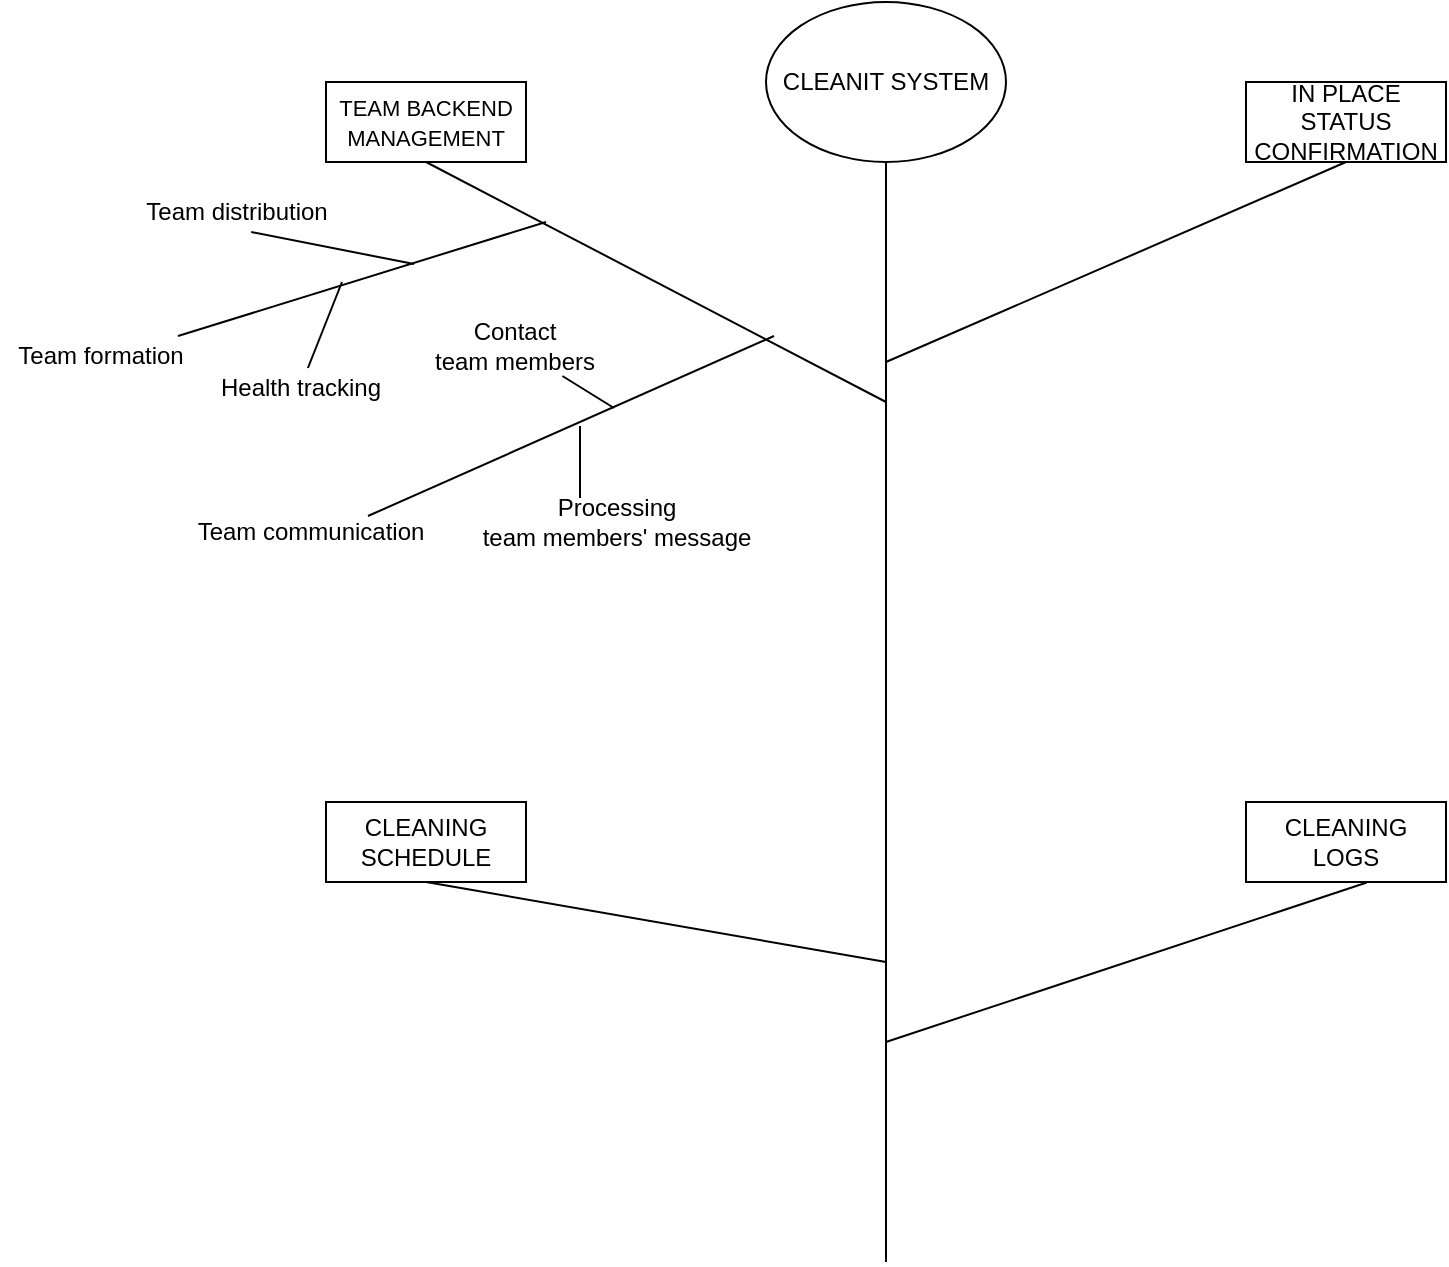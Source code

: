 <mxfile version="13.7.8" type="github">
  <diagram id="9d1zXaGXQL4afwREDJQw" name="Page-1">
    <mxGraphModel dx="1896" dy="577" grid="1" gridSize="9" guides="1" tooltips="1" connect="1" arrows="1" fold="1" page="1" pageScale="1" pageWidth="827" pageHeight="1169" math="0" shadow="0">
      <root>
        <mxCell id="0" />
        <mxCell id="1" parent="0" />
        <mxCell id="A5MzGQiEFCiiMQbKR6oo-1" value="CLEANIT SYSTEM" style="ellipse;whiteSpace=wrap;html=1;" vertex="1" parent="1">
          <mxGeometry x="320" y="40" width="120" height="80" as="geometry" />
        </mxCell>
        <mxCell id="A5MzGQiEFCiiMQbKR6oo-2" value="" style="endArrow=none;html=1;entryX=0.5;entryY=1;entryDx=0;entryDy=0;" edge="1" parent="1" target="A5MzGQiEFCiiMQbKR6oo-1">
          <mxGeometry width="50" height="50" relative="1" as="geometry">
            <mxPoint x="380" y="670" as="sourcePoint" />
            <mxPoint x="440" y="200" as="targetPoint" />
          </mxGeometry>
        </mxCell>
        <mxCell id="A5MzGQiEFCiiMQbKR6oo-3" value="&lt;font style=&quot;font-size: 11px&quot;&gt;TEAM BACKEND MANAGEMENT&lt;/font&gt;" style="rounded=0;whiteSpace=wrap;html=1;" vertex="1" parent="1">
          <mxGeometry x="100" y="80" width="100" height="40" as="geometry" />
        </mxCell>
        <mxCell id="A5MzGQiEFCiiMQbKR6oo-4" value="" style="endArrow=none;html=1;entryX=0.5;entryY=1;entryDx=0;entryDy=0;" edge="1" parent="1" target="A5MzGQiEFCiiMQbKR6oo-3">
          <mxGeometry width="50" height="50" relative="1" as="geometry">
            <mxPoint x="380" y="240" as="sourcePoint" />
            <mxPoint x="120" y="120" as="targetPoint" />
          </mxGeometry>
        </mxCell>
        <mxCell id="A5MzGQiEFCiiMQbKR6oo-5" value="IN PLACE STATUS CONFIRMATION" style="rounded=0;whiteSpace=wrap;html=1;" vertex="1" parent="1">
          <mxGeometry x="560" y="80" width="100" height="40" as="geometry" />
        </mxCell>
        <mxCell id="A5MzGQiEFCiiMQbKR6oo-6" value="" style="endArrow=none;html=1;entryX=0.5;entryY=1;entryDx=0;entryDy=0;" edge="1" parent="1" target="A5MzGQiEFCiiMQbKR6oo-5">
          <mxGeometry width="50" height="50" relative="1" as="geometry">
            <mxPoint x="380" y="220" as="sourcePoint" />
            <mxPoint x="430" y="170" as="targetPoint" />
          </mxGeometry>
        </mxCell>
        <mxCell id="A5MzGQiEFCiiMQbKR6oo-7" value="CLEANING SCHEDULE" style="rounded=0;whiteSpace=wrap;html=1;" vertex="1" parent="1">
          <mxGeometry x="100" y="440" width="100" height="40" as="geometry" />
        </mxCell>
        <mxCell id="A5MzGQiEFCiiMQbKR6oo-8" value="CLEANING LOGS" style="rounded=0;whiteSpace=wrap;html=1;" vertex="1" parent="1">
          <mxGeometry x="560" y="440" width="100" height="40" as="geometry" />
        </mxCell>
        <mxCell id="A5MzGQiEFCiiMQbKR6oo-9" value="" style="endArrow=none;html=1;entryX=0.5;entryY=1;entryDx=0;entryDy=0;" edge="1" parent="1" target="A5MzGQiEFCiiMQbKR6oo-7">
          <mxGeometry width="50" height="50" relative="1" as="geometry">
            <mxPoint x="380" y="520" as="sourcePoint" />
            <mxPoint x="150" y="280" as="targetPoint" />
          </mxGeometry>
        </mxCell>
        <mxCell id="A5MzGQiEFCiiMQbKR6oo-10" value="" style="endArrow=none;html=1;entryX=0.604;entryY=1.006;entryDx=0;entryDy=0;entryPerimeter=0;" edge="1" parent="1" target="A5MzGQiEFCiiMQbKR6oo-8">
          <mxGeometry width="50" height="50" relative="1" as="geometry">
            <mxPoint x="380" y="560" as="sourcePoint" />
            <mxPoint x="440" y="230" as="targetPoint" />
          </mxGeometry>
        </mxCell>
        <mxCell id="A5MzGQiEFCiiMQbKR6oo-11" value="" style="endArrow=none;html=1;" edge="1" parent="1">
          <mxGeometry width="50" height="50" relative="1" as="geometry">
            <mxPoint x="26" y="207" as="sourcePoint" />
            <mxPoint x="210" y="150" as="targetPoint" />
          </mxGeometry>
        </mxCell>
        <mxCell id="A5MzGQiEFCiiMQbKR6oo-12" value="Team formation" style="text;html=1;align=center;verticalAlign=middle;resizable=0;points=[];autosize=1;" vertex="1" parent="1">
          <mxGeometry x="-63" y="207" width="100" height="20" as="geometry" />
        </mxCell>
        <mxCell id="A5MzGQiEFCiiMQbKR6oo-13" value="" style="endArrow=none;html=1;exitX=0.569;exitY=1;exitDx=0;exitDy=0;exitPerimeter=0;" edge="1" parent="1" source="A5MzGQiEFCiiMQbKR6oo-14">
          <mxGeometry width="50" height="50" relative="1" as="geometry">
            <mxPoint x="27" y="171" as="sourcePoint" />
            <mxPoint x="144" y="171" as="targetPoint" />
          </mxGeometry>
        </mxCell>
        <mxCell id="A5MzGQiEFCiiMQbKR6oo-14" value="Team distribution" style="text;html=1;align=center;verticalAlign=middle;resizable=0;points=[];autosize=1;" vertex="1" parent="1">
          <mxGeometry y="135" width="110" height="20" as="geometry" />
        </mxCell>
        <mxCell id="A5MzGQiEFCiiMQbKR6oo-16" value="Health tracking" style="text;html=1;align=center;verticalAlign=middle;resizable=0;points=[];autosize=1;" vertex="1" parent="1">
          <mxGeometry x="37" y="223" width="100" height="20" as="geometry" />
        </mxCell>
        <mxCell id="A5MzGQiEFCiiMQbKR6oo-17" value="" style="endArrow=none;html=1;" edge="1" parent="1">
          <mxGeometry width="50" height="50" relative="1" as="geometry">
            <mxPoint x="121" y="297" as="sourcePoint" />
            <mxPoint x="324" y="207" as="targetPoint" />
          </mxGeometry>
        </mxCell>
        <mxCell id="A5MzGQiEFCiiMQbKR6oo-18" value="Team communication" style="text;html=1;align=center;verticalAlign=middle;resizable=0;points=[];autosize=1;" vertex="1" parent="1">
          <mxGeometry x="27" y="295" width="130" height="20" as="geometry" />
        </mxCell>
        <mxCell id="A5MzGQiEFCiiMQbKR6oo-19" value="" style="endArrow=none;html=1;" edge="1" parent="1" source="A5MzGQiEFCiiMQbKR6oo-20">
          <mxGeometry width="50" height="50" relative="1" as="geometry">
            <mxPoint x="199" y="234" as="sourcePoint" />
            <mxPoint x="244" y="243" as="targetPoint" />
          </mxGeometry>
        </mxCell>
        <mxCell id="A5MzGQiEFCiiMQbKR6oo-20" value="Contact &lt;br&gt;team members" style="text;html=1;align=center;verticalAlign=middle;resizable=0;points=[];autosize=1;" vertex="1" parent="1">
          <mxGeometry x="144" y="197" width="100" height="30" as="geometry" />
        </mxCell>
        <mxCell id="A5MzGQiEFCiiMQbKR6oo-21" value="" style="endArrow=none;html=1;" edge="1" parent="1">
          <mxGeometry width="50" height="50" relative="1" as="geometry">
            <mxPoint x="227" y="288" as="sourcePoint" />
            <mxPoint x="227" y="252" as="targetPoint" />
          </mxGeometry>
        </mxCell>
        <mxCell id="A5MzGQiEFCiiMQbKR6oo-22" value="Processing &lt;br&gt;team members&#39; message" style="text;html=1;align=center;verticalAlign=middle;resizable=0;points=[];autosize=1;" vertex="1" parent="1">
          <mxGeometry x="170" y="285" width="150" height="30" as="geometry" />
        </mxCell>
        <mxCell id="A5MzGQiEFCiiMQbKR6oo-23" value="" style="endArrow=none;html=1;" edge="1" parent="1" source="A5MzGQiEFCiiMQbKR6oo-16">
          <mxGeometry width="50" height="50" relative="1" as="geometry">
            <mxPoint x="252" y="320" as="sourcePoint" />
            <mxPoint x="108" y="180" as="targetPoint" />
          </mxGeometry>
        </mxCell>
      </root>
    </mxGraphModel>
  </diagram>
</mxfile>
